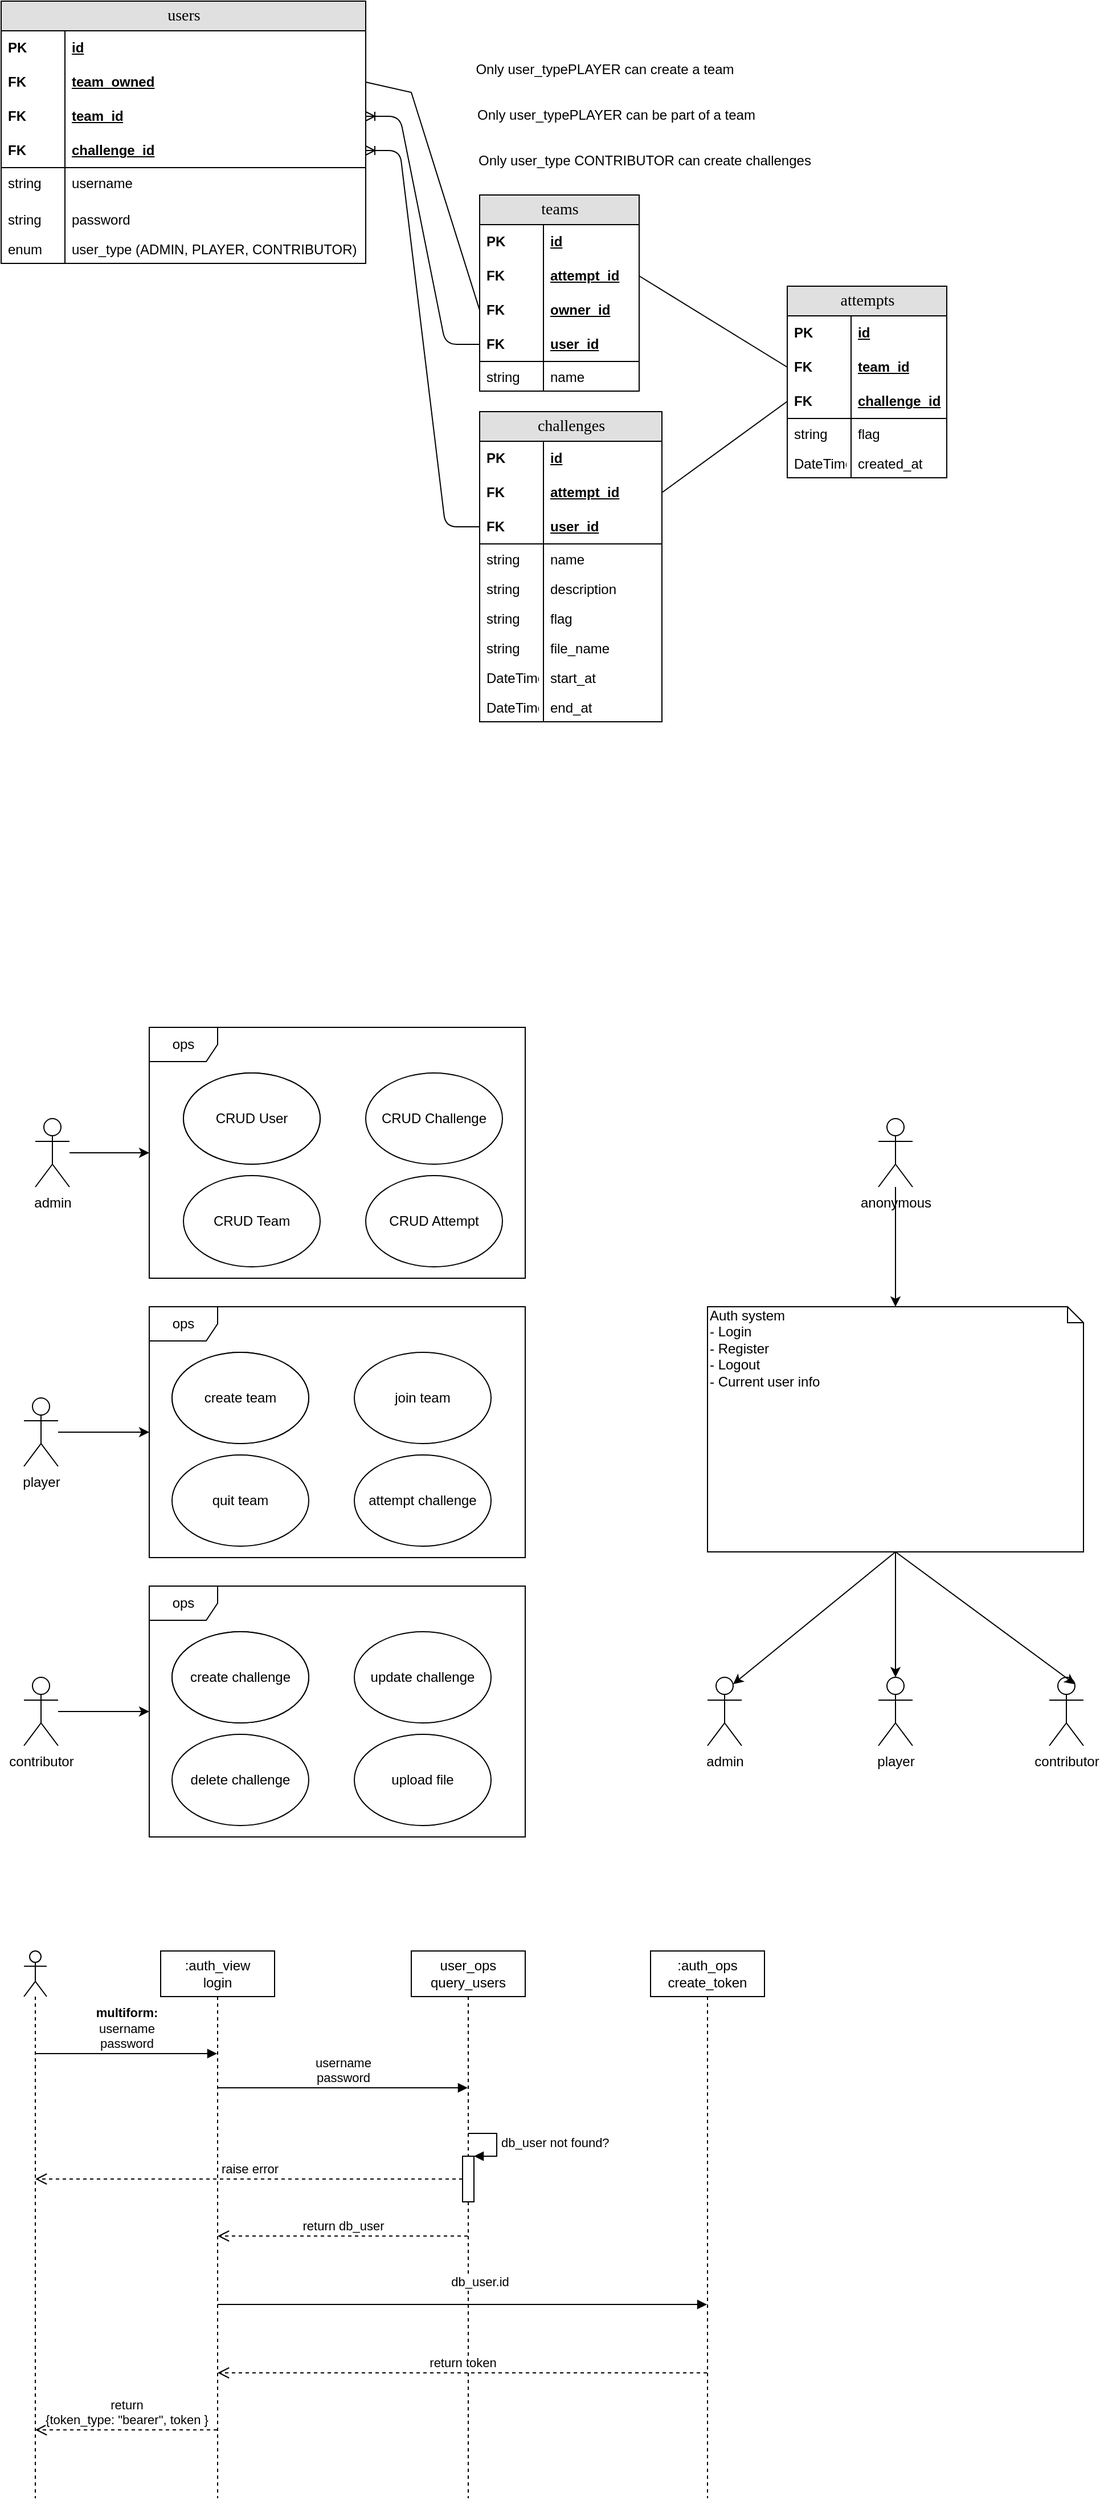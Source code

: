 <mxfile version="13.7.5" type="device"><diagram name="Page-1" id="e56a1550-8fbb-45ad-956c-1786394a9013"><mxGraphModel dx="1574" dy="1811" grid="1" gridSize="10" guides="1" tooltips="1" connect="1" arrows="1" fold="1" page="1" pageScale="1" pageWidth="1100" pageHeight="850" background="#ffffff" math="0" shadow="0"><root><mxCell id="0"/><mxCell id="1" parent="0"/><mxCell id="9zoFxFpzhjPXrK-lzfFK-59" value="" style="edgeStyle=entityRelationEdgeStyle;fontSize=12;html=1;endArrow=ERoneToMany;" parent="1" source="9zoFxFpzhjPXrK-lzfFK-48" target="9zoFxFpzhjPXrK-lzfFK-79" edge="1"><mxGeometry width="100" height="100" relative="1" as="geometry"><mxPoint x="500" y="-470" as="sourcePoint"/><mxPoint x="720" y="-680" as="targetPoint"/></mxGeometry></mxCell><mxCell id="9zoFxFpzhjPXrK-lzfFK-81" value="" style="edgeStyle=entityRelationEdgeStyle;fontSize=12;html=1;endArrow=ERoneToMany;" parent="1" source="9zoFxFpzhjPXrK-lzfFK-71" target="9zoFxFpzhjPXrK-lzfFK-30" edge="1"><mxGeometry width="100" height="100" relative="1" as="geometry"><mxPoint x="810" y="-749" as="sourcePoint"/><mxPoint x="680" y="-749" as="targetPoint"/></mxGeometry></mxCell><mxCell id="9zoFxFpzhjPXrK-lzfFK-86" value="" style="endArrow=none;html=1;rounded=0;exitX=1;exitY=0.5;exitDx=0;exitDy=0;entryX=0;entryY=0.5;entryDx=0;entryDy=0;" parent="1" source="9zoFxFpzhjPXrK-lzfFK-84" target="9zoFxFpzhjPXrK-lzfFK-82" edge="1"><mxGeometry relative="1" as="geometry"><mxPoint x="790" y="-580" as="sourcePoint"/><mxPoint x="950" y="-580" as="targetPoint"/><Array as="points"><mxPoint x="390" y="-750"/></Array></mxGeometry></mxCell><mxCell id="9zoFxFpzhjPXrK-lzfFK-87" value="Only user_type CONTRIBUTOR can create challenges" style="text;html=1;strokeColor=none;fillColor=none;align=center;verticalAlign=middle;whiteSpace=wrap;rounded=0;" parent="1" vertex="1"><mxGeometry x="440" y="-700" width="310" height="20" as="geometry"/></mxCell><mxCell id="9zoFxFpzhjPXrK-lzfFK-88" value="Only user_typePLAYER can be part of a team" style="text;html=1;strokeColor=none;fillColor=none;align=center;verticalAlign=middle;whiteSpace=wrap;rounded=0;" parent="1" vertex="1"><mxGeometry x="440" y="-740" width="260" height="20" as="geometry"/></mxCell><mxCell id="9zoFxFpzhjPXrK-lzfFK-89" value="Only user_typePLAYER can create a team" style="text;html=1;strokeColor=none;fillColor=none;align=center;verticalAlign=middle;whiteSpace=wrap;rounded=0;" parent="1" vertex="1"><mxGeometry x="440" y="-780" width="240" height="20" as="geometry"/></mxCell><mxCell id="9zoFxFpzhjPXrK-lzfFK-107" value="" style="endArrow=none;html=1;rounded=0;exitX=1;exitY=0.5;exitDx=0;exitDy=0;entryX=0;entryY=0.5;entryDx=0;entryDy=0;" parent="1" source="9zoFxFpzhjPXrK-lzfFK-111" target="9zoFxFpzhjPXrK-lzfFK-95" edge="1"><mxGeometry relative="1" as="geometry"><mxPoint x="1270" y="-456" as="sourcePoint"/><mxPoint x="1400" y="-456" as="targetPoint"/></mxGeometry></mxCell><mxCell id="9zoFxFpzhjPXrK-lzfFK-108" value="" style="endArrow=none;html=1;rounded=0;exitX=1;exitY=0.5;exitDx=0;exitDy=0;entryX=0;entryY=0.5;entryDx=0;entryDy=0;" parent="1" source="9zoFxFpzhjPXrK-lzfFK-109" target="9zoFxFpzhjPXrK-lzfFK-105" edge="1"><mxGeometry relative="1" as="geometry"><mxPoint x="1050" y="-480" as="sourcePoint"/><mxPoint x="1180" y="-480" as="targetPoint"/></mxGeometry></mxCell><mxCell id="9zoFxFpzhjPXrK-lzfFK-27" value="users" style="swimlane;html=1;fontStyle=0;childLayout=stackLayout;horizontal=1;startSize=26;fillColor=#e0e0e0;horizontalStack=0;resizeParent=1;resizeLast=0;collapsible=1;marginBottom=0;swimlaneFillColor=#ffffff;align=center;rounded=0;shadow=0;comic=0;labelBackgroundColor=none;strokeWidth=1;fontFamily=Verdana;fontSize=14" parent="1" vertex="1"><mxGeometry x="30" y="-830" width="320" height="230" as="geometry"/></mxCell><mxCell id="9zoFxFpzhjPXrK-lzfFK-28" value="id" style="shape=partialRectangle;top=0;left=0;right=0;bottom=0;html=1;align=left;verticalAlign=middle;fillColor=none;spacingLeft=60;spacingRight=4;whiteSpace=wrap;overflow=hidden;rotatable=0;points=[[0,0.5],[1,0.5]];portConstraint=eastwest;dropTarget=0;fontStyle=5;" parent="9zoFxFpzhjPXrK-lzfFK-27" vertex="1"><mxGeometry y="26" width="320" height="30" as="geometry"/></mxCell><mxCell id="9zoFxFpzhjPXrK-lzfFK-29" value="PK" style="shape=partialRectangle;fontStyle=1;top=0;left=0;bottom=0;html=1;fillColor=none;align=left;verticalAlign=middle;spacingLeft=4;spacingRight=4;whiteSpace=wrap;overflow=hidden;rotatable=0;points=[];portConstraint=eastwest;part=1;" parent="9zoFxFpzhjPXrK-lzfFK-28" vertex="1" connectable="0"><mxGeometry width="56" height="30" as="geometry"/></mxCell><mxCell id="9zoFxFpzhjPXrK-lzfFK-84" value="team_owned" style="shape=partialRectangle;top=0;left=0;right=0;bottom=0;html=1;align=left;verticalAlign=middle;fillColor=none;spacingLeft=60;spacingRight=4;whiteSpace=wrap;overflow=hidden;rotatable=0;points=[[0,0.5],[1,0.5]];portConstraint=eastwest;dropTarget=0;fontStyle=5;" parent="9zoFxFpzhjPXrK-lzfFK-27" vertex="1"><mxGeometry y="56" width="320" height="30" as="geometry"/></mxCell><mxCell id="9zoFxFpzhjPXrK-lzfFK-85" value="FK" style="shape=partialRectangle;fontStyle=1;top=0;left=0;bottom=0;html=1;fillColor=none;align=left;verticalAlign=middle;spacingLeft=4;spacingRight=4;whiteSpace=wrap;overflow=hidden;rotatable=0;points=[];portConstraint=eastwest;part=1;" parent="9zoFxFpzhjPXrK-lzfFK-84" vertex="1" connectable="0"><mxGeometry width="56" height="30" as="geometry"/></mxCell><mxCell id="9zoFxFpzhjPXrK-lzfFK-79" value="team_id" style="shape=partialRectangle;top=0;left=0;right=0;bottom=0;html=1;align=left;verticalAlign=middle;fillColor=none;spacingLeft=60;spacingRight=4;whiteSpace=wrap;overflow=hidden;rotatable=0;points=[[0,0.5],[1,0.5]];portConstraint=eastwest;dropTarget=0;fontStyle=5;" parent="9zoFxFpzhjPXrK-lzfFK-27" vertex="1"><mxGeometry y="86" width="320" height="30" as="geometry"/></mxCell><mxCell id="9zoFxFpzhjPXrK-lzfFK-80" value="FK" style="shape=partialRectangle;fontStyle=1;top=0;left=0;bottom=0;html=1;fillColor=none;align=left;verticalAlign=middle;spacingLeft=4;spacingRight=4;whiteSpace=wrap;overflow=hidden;rotatable=0;points=[];portConstraint=eastwest;part=1;" parent="9zoFxFpzhjPXrK-lzfFK-79" vertex="1" connectable="0"><mxGeometry width="56" height="30" as="geometry"/></mxCell><mxCell id="9zoFxFpzhjPXrK-lzfFK-30" value="challenge_id" style="shape=partialRectangle;top=0;left=0;right=0;bottom=1;html=1;align=left;verticalAlign=middle;fillColor=none;spacingLeft=60;spacingRight=4;whiteSpace=wrap;overflow=hidden;rotatable=0;points=[[0,0.5],[1,0.5]];portConstraint=eastwest;dropTarget=0;fontStyle=5;" parent="9zoFxFpzhjPXrK-lzfFK-27" vertex="1"><mxGeometry y="116" width="320" height="30" as="geometry"/></mxCell><mxCell id="9zoFxFpzhjPXrK-lzfFK-31" value="FK" style="shape=partialRectangle;fontStyle=1;top=0;left=0;bottom=0;html=1;fillColor=none;align=left;verticalAlign=middle;spacingLeft=4;spacingRight=4;whiteSpace=wrap;overflow=hidden;rotatable=0;points=[];portConstraint=eastwest;part=1;" parent="9zoFxFpzhjPXrK-lzfFK-30" vertex="1" connectable="0"><mxGeometry width="56" height="30" as="geometry"/></mxCell><mxCell id="9zoFxFpzhjPXrK-lzfFK-32" value="username" style="shape=partialRectangle;top=0;left=0;right=0;bottom=0;html=1;align=left;verticalAlign=top;fillColor=none;spacingLeft=60;spacingRight=4;whiteSpace=wrap;overflow=hidden;rotatable=0;points=[[0,0.5],[1,0.5]];portConstraint=eastwest;dropTarget=0;" parent="9zoFxFpzhjPXrK-lzfFK-27" vertex="1"><mxGeometry y="146" width="320" height="32" as="geometry"/></mxCell><mxCell id="9zoFxFpzhjPXrK-lzfFK-33" value="string" style="shape=partialRectangle;top=0;left=0;bottom=0;html=1;fillColor=none;align=left;verticalAlign=top;spacingLeft=4;spacingRight=4;whiteSpace=wrap;overflow=hidden;rotatable=0;points=[];portConstraint=eastwest;part=1;" parent="9zoFxFpzhjPXrK-lzfFK-32" vertex="1" connectable="0"><mxGeometry width="56" height="32" as="geometry"/></mxCell><mxCell id="9zoFxFpzhjPXrK-lzfFK-60" value="password" style="shape=partialRectangle;top=0;left=0;right=0;bottom=0;html=1;align=left;verticalAlign=top;fillColor=none;spacingLeft=60;spacingRight=4;whiteSpace=wrap;overflow=hidden;rotatable=0;points=[[0,0.5],[1,0.5]];portConstraint=eastwest;dropTarget=0;" parent="9zoFxFpzhjPXrK-lzfFK-27" vertex="1"><mxGeometry y="178" width="320" height="26" as="geometry"/></mxCell><mxCell id="9zoFxFpzhjPXrK-lzfFK-61" value="string" style="shape=partialRectangle;top=0;left=0;bottom=0;html=1;fillColor=none;align=left;verticalAlign=top;spacingLeft=4;spacingRight=4;whiteSpace=wrap;overflow=hidden;rotatable=0;points=[];portConstraint=eastwest;part=1;" parent="9zoFxFpzhjPXrK-lzfFK-60" vertex="1" connectable="0"><mxGeometry width="56" height="26" as="geometry"/></mxCell><mxCell id="9zoFxFpzhjPXrK-lzfFK-62" value="user_type (ADMIN, PLAYER, CONTRIBUTOR)" style="shape=partialRectangle;top=0;left=0;right=0;bottom=0;html=1;align=left;verticalAlign=top;fillColor=none;spacingLeft=60;spacingRight=4;whiteSpace=wrap;overflow=hidden;rotatable=0;points=[[0,0.5],[1,0.5]];portConstraint=eastwest;dropTarget=0;" parent="9zoFxFpzhjPXrK-lzfFK-27" vertex="1"><mxGeometry y="204" width="320" height="26" as="geometry"/></mxCell><mxCell id="9zoFxFpzhjPXrK-lzfFK-63" value="enum" style="shape=partialRectangle;top=0;left=0;bottom=0;html=1;fillColor=none;align=left;verticalAlign=top;spacingLeft=4;spacingRight=4;whiteSpace=wrap;overflow=hidden;rotatable=0;points=[];portConstraint=eastwest;part=1;" parent="9zoFxFpzhjPXrK-lzfFK-62" vertex="1" connectable="0"><mxGeometry width="56" height="26" as="geometry"/></mxCell><mxCell id="9zoFxFpzhjPXrK-lzfFK-92" value="attempts" style="swimlane;html=1;fontStyle=0;childLayout=stackLayout;horizontal=1;startSize=26;fillColor=#e0e0e0;horizontalStack=0;resizeParent=1;resizeLast=0;collapsible=1;marginBottom=0;swimlaneFillColor=#ffffff;align=center;rounded=0;shadow=0;comic=0;labelBackgroundColor=none;strokeWidth=1;fontFamily=Verdana;fontSize=14" parent="1" vertex="1"><mxGeometry x="720" y="-580" width="140" height="168" as="geometry"/></mxCell><mxCell id="9zoFxFpzhjPXrK-lzfFK-93" value="id" style="shape=partialRectangle;top=0;left=0;right=0;bottom=0;html=1;align=left;verticalAlign=middle;fillColor=none;spacingLeft=60;spacingRight=4;whiteSpace=wrap;overflow=hidden;rotatable=0;points=[[0,0.5],[1,0.5]];portConstraint=eastwest;dropTarget=0;fontStyle=5;" parent="9zoFxFpzhjPXrK-lzfFK-92" vertex="1"><mxGeometry y="26" width="140" height="30" as="geometry"/></mxCell><mxCell id="9zoFxFpzhjPXrK-lzfFK-94" value="PK" style="shape=partialRectangle;fontStyle=1;top=0;left=0;bottom=0;html=1;fillColor=none;align=left;verticalAlign=middle;spacingLeft=4;spacingRight=4;whiteSpace=wrap;overflow=hidden;rotatable=0;points=[];portConstraint=eastwest;part=1;" parent="9zoFxFpzhjPXrK-lzfFK-93" vertex="1" connectable="0"><mxGeometry width="56" height="30" as="geometry"/></mxCell><mxCell id="9zoFxFpzhjPXrK-lzfFK-105" value="team_id" style="shape=partialRectangle;top=0;left=0;right=0;bottom=0;html=1;align=left;verticalAlign=middle;fillColor=none;spacingLeft=60;spacingRight=4;whiteSpace=wrap;overflow=hidden;rotatable=0;points=[[0,0.5],[1,0.5]];portConstraint=eastwest;dropTarget=0;fontStyle=5;" parent="9zoFxFpzhjPXrK-lzfFK-92" vertex="1"><mxGeometry y="56" width="140" height="30" as="geometry"/></mxCell><mxCell id="9zoFxFpzhjPXrK-lzfFK-106" value="FK" style="shape=partialRectangle;fontStyle=1;top=0;left=0;bottom=0;html=1;fillColor=none;align=left;verticalAlign=middle;spacingLeft=4;spacingRight=4;whiteSpace=wrap;overflow=hidden;rotatable=0;points=[];portConstraint=eastwest;part=1;" parent="9zoFxFpzhjPXrK-lzfFK-105" vertex="1" connectable="0"><mxGeometry width="56" height="30" as="geometry"/></mxCell><mxCell id="9zoFxFpzhjPXrK-lzfFK-95" value="challenge_id" style="shape=partialRectangle;top=0;left=0;right=0;bottom=1;html=1;align=left;verticalAlign=middle;fillColor=none;spacingLeft=60;spacingRight=4;whiteSpace=wrap;overflow=hidden;rotatable=0;points=[[0,0.5],[1,0.5]];portConstraint=eastwest;dropTarget=0;fontStyle=5;" parent="9zoFxFpzhjPXrK-lzfFK-92" vertex="1"><mxGeometry y="86" width="140" height="30" as="geometry"/></mxCell><mxCell id="9zoFxFpzhjPXrK-lzfFK-96" value="FK" style="shape=partialRectangle;fontStyle=1;top=0;left=0;bottom=0;html=1;fillColor=none;align=left;verticalAlign=middle;spacingLeft=4;spacingRight=4;whiteSpace=wrap;overflow=hidden;rotatable=0;points=[];portConstraint=eastwest;part=1;" parent="9zoFxFpzhjPXrK-lzfFK-95" vertex="1" connectable="0"><mxGeometry width="56" height="30" as="geometry"/></mxCell><mxCell id="9zoFxFpzhjPXrK-lzfFK-97" value="flag" style="shape=partialRectangle;top=0;left=0;right=0;bottom=0;html=1;align=left;verticalAlign=top;fillColor=none;spacingLeft=60;spacingRight=4;whiteSpace=wrap;overflow=hidden;rotatable=0;points=[[0,0.5],[1,0.5]];portConstraint=eastwest;dropTarget=0;" parent="9zoFxFpzhjPXrK-lzfFK-92" vertex="1"><mxGeometry y="116" width="140" height="26" as="geometry"/></mxCell><mxCell id="9zoFxFpzhjPXrK-lzfFK-98" value="string" style="shape=partialRectangle;top=0;left=0;bottom=0;html=1;fillColor=none;align=left;verticalAlign=top;spacingLeft=4;spacingRight=4;whiteSpace=wrap;overflow=hidden;rotatable=0;points=[];portConstraint=eastwest;part=1;" parent="9zoFxFpzhjPXrK-lzfFK-97" vertex="1" connectable="0"><mxGeometry width="56" height="26" as="geometry"/></mxCell><mxCell id="9zoFxFpzhjPXrK-lzfFK-117" value="created_at" style="shape=partialRectangle;top=0;left=0;right=0;bottom=0;html=1;align=left;verticalAlign=top;fillColor=none;spacingLeft=60;spacingRight=4;whiteSpace=wrap;overflow=hidden;rotatable=0;points=[[0,0.5],[1,0.5]];portConstraint=eastwest;dropTarget=0;" parent="9zoFxFpzhjPXrK-lzfFK-92" vertex="1"><mxGeometry y="142" width="140" height="26" as="geometry"/></mxCell><mxCell id="9zoFxFpzhjPXrK-lzfFK-118" value="DateTime" style="shape=partialRectangle;top=0;left=0;bottom=0;html=1;fillColor=none;align=left;verticalAlign=top;spacingLeft=4;spacingRight=4;whiteSpace=wrap;overflow=hidden;rotatable=0;points=[];portConstraint=eastwest;part=1;" parent="9zoFxFpzhjPXrK-lzfFK-117" vertex="1" connectable="0"><mxGeometry width="56" height="26" as="geometry"/></mxCell><mxCell id="9zoFxFpzhjPXrK-lzfFK-45" value="teams" style="swimlane;html=1;fontStyle=0;childLayout=stackLayout;horizontal=1;startSize=26;fillColor=#e0e0e0;horizontalStack=0;resizeParent=1;resizeLast=0;collapsible=1;marginBottom=0;swimlaneFillColor=#ffffff;align=center;rounded=0;shadow=0;comic=0;labelBackgroundColor=none;strokeWidth=1;fontFamily=Verdana;fontSize=14" parent="1" vertex="1"><mxGeometry x="450" y="-660" width="140" height="172" as="geometry"/></mxCell><mxCell id="9zoFxFpzhjPXrK-lzfFK-46" value="id" style="shape=partialRectangle;top=0;left=0;right=0;bottom=0;html=1;align=left;verticalAlign=middle;fillColor=none;spacingLeft=60;spacingRight=4;whiteSpace=wrap;overflow=hidden;rotatable=0;points=[[0,0.5],[1,0.5]];portConstraint=eastwest;dropTarget=0;fontStyle=5;" parent="9zoFxFpzhjPXrK-lzfFK-45" vertex="1"><mxGeometry y="26" width="140" height="30" as="geometry"/></mxCell><mxCell id="9zoFxFpzhjPXrK-lzfFK-47" value="PK" style="shape=partialRectangle;fontStyle=1;top=0;left=0;bottom=0;html=1;fillColor=none;align=left;verticalAlign=middle;spacingLeft=4;spacingRight=4;whiteSpace=wrap;overflow=hidden;rotatable=0;points=[];portConstraint=eastwest;part=1;" parent="9zoFxFpzhjPXrK-lzfFK-46" vertex="1" connectable="0"><mxGeometry width="56" height="30" as="geometry"/></mxCell><mxCell id="9zoFxFpzhjPXrK-lzfFK-109" value="attempt_id" style="shape=partialRectangle;top=0;left=0;right=0;bottom=0;html=1;align=left;verticalAlign=middle;fillColor=none;spacingLeft=60;spacingRight=4;whiteSpace=wrap;overflow=hidden;rotatable=0;points=[[0,0.5],[1,0.5]];portConstraint=eastwest;dropTarget=0;fontStyle=5;" parent="9zoFxFpzhjPXrK-lzfFK-45" vertex="1"><mxGeometry y="56" width="140" height="30" as="geometry"/></mxCell><mxCell id="9zoFxFpzhjPXrK-lzfFK-110" value="FK" style="shape=partialRectangle;fontStyle=1;top=0;left=0;bottom=0;html=1;fillColor=none;align=left;verticalAlign=middle;spacingLeft=4;spacingRight=4;whiteSpace=wrap;overflow=hidden;rotatable=0;points=[];portConstraint=eastwest;part=1;" parent="9zoFxFpzhjPXrK-lzfFK-109" vertex="1" connectable="0"><mxGeometry width="56" height="30" as="geometry"/></mxCell><mxCell id="9zoFxFpzhjPXrK-lzfFK-82" value="owner_id" style="shape=partialRectangle;top=0;left=0;right=0;bottom=0;html=1;align=left;verticalAlign=middle;fillColor=none;spacingLeft=60;spacingRight=4;whiteSpace=wrap;overflow=hidden;rotatable=0;points=[[0,0.5],[1,0.5]];portConstraint=eastwest;dropTarget=0;fontStyle=5;" parent="9zoFxFpzhjPXrK-lzfFK-45" vertex="1"><mxGeometry y="86" width="140" height="30" as="geometry"/></mxCell><mxCell id="9zoFxFpzhjPXrK-lzfFK-83" value="FK" style="shape=partialRectangle;fontStyle=1;top=0;left=0;bottom=0;html=1;fillColor=none;align=left;verticalAlign=middle;spacingLeft=4;spacingRight=4;whiteSpace=wrap;overflow=hidden;rotatable=0;points=[];portConstraint=eastwest;part=1;" parent="9zoFxFpzhjPXrK-lzfFK-82" vertex="1" connectable="0"><mxGeometry width="56" height="30" as="geometry"/></mxCell><mxCell id="9zoFxFpzhjPXrK-lzfFK-48" value="user_id" style="shape=partialRectangle;top=0;left=0;right=0;bottom=1;html=1;align=left;verticalAlign=middle;fillColor=none;spacingLeft=60;spacingRight=4;whiteSpace=wrap;overflow=hidden;rotatable=0;points=[[0,0.5],[1,0.5]];portConstraint=eastwest;dropTarget=0;fontStyle=5;" parent="9zoFxFpzhjPXrK-lzfFK-45" vertex="1"><mxGeometry y="116" width="140" height="30" as="geometry"/></mxCell><mxCell id="9zoFxFpzhjPXrK-lzfFK-49" value="FK" style="shape=partialRectangle;fontStyle=1;top=0;left=0;bottom=0;html=1;fillColor=none;align=left;verticalAlign=middle;spacingLeft=4;spacingRight=4;whiteSpace=wrap;overflow=hidden;rotatable=0;points=[];portConstraint=eastwest;part=1;" parent="9zoFxFpzhjPXrK-lzfFK-48" vertex="1" connectable="0"><mxGeometry width="56" height="30" as="geometry"/></mxCell><mxCell id="9zoFxFpzhjPXrK-lzfFK-50" value="name" style="shape=partialRectangle;top=0;left=0;right=0;bottom=0;html=1;align=left;verticalAlign=top;fillColor=none;spacingLeft=60;spacingRight=4;whiteSpace=wrap;overflow=hidden;rotatable=0;points=[[0,0.5],[1,0.5]];portConstraint=eastwest;dropTarget=0;" parent="9zoFxFpzhjPXrK-lzfFK-45" vertex="1"><mxGeometry y="146" width="140" height="26" as="geometry"/></mxCell><mxCell id="9zoFxFpzhjPXrK-lzfFK-51" value="string" style="shape=partialRectangle;top=0;left=0;bottom=0;html=1;fillColor=none;align=left;verticalAlign=top;spacingLeft=4;spacingRight=4;whiteSpace=wrap;overflow=hidden;rotatable=0;points=[];portConstraint=eastwest;part=1;" parent="9zoFxFpzhjPXrK-lzfFK-50" vertex="1" connectable="0"><mxGeometry width="56" height="26" as="geometry"/></mxCell><mxCell id="9zoFxFpzhjPXrK-lzfFK-68" value="challenges" style="swimlane;html=1;fontStyle=0;childLayout=stackLayout;horizontal=1;startSize=26;fillColor=#e0e0e0;horizontalStack=0;resizeParent=1;resizeLast=0;collapsible=1;marginBottom=0;swimlaneFillColor=#ffffff;align=center;rounded=0;shadow=0;comic=0;labelBackgroundColor=none;strokeWidth=1;fontFamily=Verdana;fontSize=14" parent="1" vertex="1"><mxGeometry x="450" y="-470" width="160" height="272" as="geometry"/></mxCell><mxCell id="9zoFxFpzhjPXrK-lzfFK-69" value="id" style="shape=partialRectangle;top=0;left=0;right=0;bottom=0;html=1;align=left;verticalAlign=middle;fillColor=none;spacingLeft=60;spacingRight=4;whiteSpace=wrap;overflow=hidden;rotatable=0;points=[[0,0.5],[1,0.5]];portConstraint=eastwest;dropTarget=0;fontStyle=5;" parent="9zoFxFpzhjPXrK-lzfFK-68" vertex="1"><mxGeometry y="26" width="160" height="30" as="geometry"/></mxCell><mxCell id="9zoFxFpzhjPXrK-lzfFK-70" value="PK" style="shape=partialRectangle;fontStyle=1;top=0;left=0;bottom=0;html=1;fillColor=none;align=left;verticalAlign=middle;spacingLeft=4;spacingRight=4;whiteSpace=wrap;overflow=hidden;rotatable=0;points=[];portConstraint=eastwest;part=1;" parent="9zoFxFpzhjPXrK-lzfFK-69" vertex="1" connectable="0"><mxGeometry width="56" height="30" as="geometry"/></mxCell><mxCell id="9zoFxFpzhjPXrK-lzfFK-111" value="attempt_id" style="shape=partialRectangle;top=0;left=0;right=0;bottom=0;html=1;align=left;verticalAlign=middle;fillColor=none;spacingLeft=60;spacingRight=4;whiteSpace=wrap;overflow=hidden;rotatable=0;points=[[0,0.5],[1,0.5]];portConstraint=eastwest;dropTarget=0;fontStyle=5;" parent="9zoFxFpzhjPXrK-lzfFK-68" vertex="1"><mxGeometry y="56" width="160" height="30" as="geometry"/></mxCell><mxCell id="9zoFxFpzhjPXrK-lzfFK-112" value="FK" style="shape=partialRectangle;fontStyle=1;top=0;left=0;bottom=0;html=1;fillColor=none;align=left;verticalAlign=middle;spacingLeft=4;spacingRight=4;whiteSpace=wrap;overflow=hidden;rotatable=0;points=[];portConstraint=eastwest;part=1;" parent="9zoFxFpzhjPXrK-lzfFK-111" vertex="1" connectable="0"><mxGeometry width="56" height="30" as="geometry"/></mxCell><mxCell id="9zoFxFpzhjPXrK-lzfFK-71" value="user_id" style="shape=partialRectangle;top=0;left=0;right=0;bottom=1;html=1;align=left;verticalAlign=middle;fillColor=none;spacingLeft=60;spacingRight=4;whiteSpace=wrap;overflow=hidden;rotatable=0;points=[[0,0.5],[1,0.5]];portConstraint=eastwest;dropTarget=0;fontStyle=5;" parent="9zoFxFpzhjPXrK-lzfFK-68" vertex="1"><mxGeometry y="86" width="160" height="30" as="geometry"/></mxCell><mxCell id="9zoFxFpzhjPXrK-lzfFK-72" value="FK" style="shape=partialRectangle;fontStyle=1;top=0;left=0;bottom=0;html=1;fillColor=none;align=left;verticalAlign=middle;spacingLeft=4;spacingRight=4;whiteSpace=wrap;overflow=hidden;rotatable=0;points=[];portConstraint=eastwest;part=1;" parent="9zoFxFpzhjPXrK-lzfFK-71" vertex="1" connectable="0"><mxGeometry width="56" height="30" as="geometry"/></mxCell><mxCell id="9zoFxFpzhjPXrK-lzfFK-73" value="name" style="shape=partialRectangle;top=0;left=0;right=0;bottom=0;html=1;align=left;verticalAlign=top;fillColor=none;spacingLeft=60;spacingRight=4;whiteSpace=wrap;overflow=hidden;rotatable=0;points=[[0,0.5],[1,0.5]];portConstraint=eastwest;dropTarget=0;" parent="9zoFxFpzhjPXrK-lzfFK-68" vertex="1"><mxGeometry y="116" width="160" height="26" as="geometry"/></mxCell><mxCell id="9zoFxFpzhjPXrK-lzfFK-74" value="string" style="shape=partialRectangle;top=0;left=0;bottom=0;html=1;fillColor=none;align=left;verticalAlign=top;spacingLeft=4;spacingRight=4;whiteSpace=wrap;overflow=hidden;rotatable=0;points=[];portConstraint=eastwest;part=1;" parent="9zoFxFpzhjPXrK-lzfFK-73" vertex="1" connectable="0"><mxGeometry width="56" height="26" as="geometry"/></mxCell><mxCell id="9zoFxFpzhjPXrK-lzfFK-75" value="description" style="shape=partialRectangle;top=0;left=0;right=0;bottom=0;html=1;align=left;verticalAlign=top;fillColor=none;spacingLeft=60;spacingRight=4;whiteSpace=wrap;overflow=hidden;rotatable=0;points=[[0,0.5],[1,0.5]];portConstraint=eastwest;dropTarget=0;" parent="9zoFxFpzhjPXrK-lzfFK-68" vertex="1"><mxGeometry y="142" width="160" height="26" as="geometry"/></mxCell><mxCell id="9zoFxFpzhjPXrK-lzfFK-76" value="string" style="shape=partialRectangle;top=0;left=0;bottom=0;html=1;fillColor=none;align=left;verticalAlign=top;spacingLeft=4;spacingRight=4;whiteSpace=wrap;overflow=hidden;rotatable=0;points=[];portConstraint=eastwest;part=1;" parent="9zoFxFpzhjPXrK-lzfFK-75" vertex="1" connectable="0"><mxGeometry width="56" height="26" as="geometry"/></mxCell><mxCell id="9zoFxFpzhjPXrK-lzfFK-90" value="flag" style="shape=partialRectangle;top=0;left=0;right=0;bottom=0;html=1;align=left;verticalAlign=top;fillColor=none;spacingLeft=60;spacingRight=4;whiteSpace=wrap;overflow=hidden;rotatable=0;points=[[0,0.5],[1,0.5]];portConstraint=eastwest;dropTarget=0;" parent="9zoFxFpzhjPXrK-lzfFK-68" vertex="1"><mxGeometry y="168" width="160" height="26" as="geometry"/></mxCell><mxCell id="9zoFxFpzhjPXrK-lzfFK-91" value="string" style="shape=partialRectangle;top=0;left=0;bottom=0;html=1;fillColor=none;align=left;verticalAlign=top;spacingLeft=4;spacingRight=4;whiteSpace=wrap;overflow=hidden;rotatable=0;points=[];portConstraint=eastwest;part=1;" parent="9zoFxFpzhjPXrK-lzfFK-90" vertex="1" connectable="0"><mxGeometry width="56" height="26" as="geometry"/></mxCell><mxCell id="9zoFxFpzhjPXrK-lzfFK-113" value="file_name" style="shape=partialRectangle;top=0;left=0;right=0;bottom=0;html=1;align=left;verticalAlign=top;fillColor=none;spacingLeft=60;spacingRight=4;whiteSpace=wrap;overflow=hidden;rotatable=0;points=[[0,0.5],[1,0.5]];portConstraint=eastwest;dropTarget=0;" parent="9zoFxFpzhjPXrK-lzfFK-68" vertex="1"><mxGeometry y="194" width="160" height="26" as="geometry"/></mxCell><mxCell id="9zoFxFpzhjPXrK-lzfFK-114" value="string" style="shape=partialRectangle;top=0;left=0;bottom=0;html=1;fillColor=none;align=left;verticalAlign=top;spacingLeft=4;spacingRight=4;whiteSpace=wrap;overflow=hidden;rotatable=0;points=[];portConstraint=eastwest;part=1;" parent="9zoFxFpzhjPXrK-lzfFK-113" vertex="1" connectable="0"><mxGeometry width="56" height="26" as="geometry"/></mxCell><mxCell id="QlxkYRzHJBJkrKoeZqti-1" value="start_at" style="shape=partialRectangle;top=0;left=0;right=0;bottom=0;html=1;align=left;verticalAlign=top;fillColor=none;spacingLeft=60;spacingRight=4;whiteSpace=wrap;overflow=hidden;rotatable=0;points=[[0,0.5],[1,0.5]];portConstraint=eastwest;dropTarget=0;" vertex="1" parent="9zoFxFpzhjPXrK-lzfFK-68"><mxGeometry y="220" width="160" height="26" as="geometry"/></mxCell><mxCell id="QlxkYRzHJBJkrKoeZqti-2" value="DateTime" style="shape=partialRectangle;top=0;left=0;bottom=0;html=1;fillColor=none;align=left;verticalAlign=top;spacingLeft=4;spacingRight=4;whiteSpace=wrap;overflow=hidden;rotatable=0;points=[];portConstraint=eastwest;part=1;" vertex="1" connectable="0" parent="QlxkYRzHJBJkrKoeZqti-1"><mxGeometry width="56" height="26" as="geometry"/></mxCell><mxCell id="QlxkYRzHJBJkrKoeZqti-3" value="end_at" style="shape=partialRectangle;top=0;left=0;right=0;bottom=0;html=1;align=left;verticalAlign=top;fillColor=none;spacingLeft=60;spacingRight=4;whiteSpace=wrap;overflow=hidden;rotatable=0;points=[[0,0.5],[1,0.5]];portConstraint=eastwest;dropTarget=0;" vertex="1" parent="9zoFxFpzhjPXrK-lzfFK-68"><mxGeometry y="246" width="160" height="26" as="geometry"/></mxCell><mxCell id="QlxkYRzHJBJkrKoeZqti-4" value="DateTime" style="shape=partialRectangle;top=0;left=0;bottom=0;html=1;fillColor=none;align=left;verticalAlign=top;spacingLeft=4;spacingRight=4;whiteSpace=wrap;overflow=hidden;rotatable=0;points=[];portConstraint=eastwest;part=1;" vertex="1" connectable="0" parent="QlxkYRzHJBJkrKoeZqti-3"><mxGeometry width="56" height="26" as="geometry"/></mxCell><mxCell id="9zoFxFpzhjPXrK-lzfFK-132" style="edgeStyle=orthogonalEdgeStyle;rounded=0;orthogonalLoop=1;jettySize=auto;html=1;" parent="1" source="9zoFxFpzhjPXrK-lzfFK-121" target="9zoFxFpzhjPXrK-lzfFK-128" edge="1"><mxGeometry relative="1" as="geometry"/></mxCell><mxCell id="9zoFxFpzhjPXrK-lzfFK-121" value="admin" style="shape=umlActor;verticalLabelPosition=bottom;verticalAlign=top;html=1;outlineConnect=0;" parent="1" vertex="1"><mxGeometry x="60" y="150" width="30" height="60" as="geometry"/></mxCell><mxCell id="9zoFxFpzhjPXrK-lzfFK-123" value="CRUD Team" style="ellipse;whiteSpace=wrap;html=1;" parent="1" vertex="1"><mxGeometry x="190" y="200" width="120" height="80" as="geometry"/></mxCell><mxCell id="9zoFxFpzhjPXrK-lzfFK-124" value="CRUD Challenge" style="ellipse;whiteSpace=wrap;html=1;" parent="1" vertex="1"><mxGeometry x="350" y="110" width="120" height="80" as="geometry"/></mxCell><mxCell id="9zoFxFpzhjPXrK-lzfFK-125" value="CRUD Attempt" style="ellipse;whiteSpace=wrap;html=1;" parent="1" vertex="1"><mxGeometry x="350" y="200" width="120" height="80" as="geometry"/></mxCell><mxCell id="9zoFxFpzhjPXrK-lzfFK-128" value="ops" style="shape=umlFrame;whiteSpace=wrap;html=1;" parent="1" vertex="1"><mxGeometry x="160" y="70" width="330" height="220" as="geometry"/></mxCell><mxCell id="9zoFxFpzhjPXrK-lzfFK-129" value="CRUD User" style="ellipse;whiteSpace=wrap;html=1;" parent="1" vertex="1"><mxGeometry x="190" y="110" width="120" height="80" as="geometry"/></mxCell><mxCell id="9zoFxFpzhjPXrK-lzfFK-130" value="CRUD User" style="ellipse;whiteSpace=wrap;html=1;" parent="1" vertex="1"><mxGeometry x="190" y="110" width="120" height="80" as="geometry"/></mxCell><mxCell id="9zoFxFpzhjPXrK-lzfFK-133" style="edgeStyle=orthogonalEdgeStyle;rounded=0;orthogonalLoop=1;jettySize=auto;html=1;" parent="1" source="9zoFxFpzhjPXrK-lzfFK-134" target="9zoFxFpzhjPXrK-lzfFK-138" edge="1"><mxGeometry relative="1" as="geometry"/></mxCell><mxCell id="9zoFxFpzhjPXrK-lzfFK-134" value="player" style="shape=umlActor;verticalLabelPosition=bottom;verticalAlign=top;html=1;outlineConnect=0;" parent="1" vertex="1"><mxGeometry x="50" y="395" width="30" height="60" as="geometry"/></mxCell><mxCell id="9zoFxFpzhjPXrK-lzfFK-135" value="quit team" style="ellipse;whiteSpace=wrap;html=1;" parent="1" vertex="1"><mxGeometry x="180" y="445" width="120" height="80" as="geometry"/></mxCell><mxCell id="9zoFxFpzhjPXrK-lzfFK-136" value="join team" style="ellipse;whiteSpace=wrap;html=1;" parent="1" vertex="1"><mxGeometry x="340" y="355" width="120" height="80" as="geometry"/></mxCell><mxCell id="9zoFxFpzhjPXrK-lzfFK-137" value="attempt challenge" style="ellipse;whiteSpace=wrap;html=1;" parent="1" vertex="1"><mxGeometry x="340" y="445" width="120" height="80" as="geometry"/></mxCell><mxCell id="9zoFxFpzhjPXrK-lzfFK-138" value="ops" style="shape=umlFrame;whiteSpace=wrap;html=1;" parent="1" vertex="1"><mxGeometry x="160" y="315" width="330" height="220" as="geometry"/></mxCell><mxCell id="9zoFxFpzhjPXrK-lzfFK-139" value="CRUD User" style="ellipse;whiteSpace=wrap;html=1;" parent="1" vertex="1"><mxGeometry x="180" y="355" width="120" height="80" as="geometry"/></mxCell><mxCell id="9zoFxFpzhjPXrK-lzfFK-140" value="create team" style="ellipse;whiteSpace=wrap;html=1;" parent="1" vertex="1"><mxGeometry x="180" y="355" width="120" height="80" as="geometry"/></mxCell><mxCell id="9zoFxFpzhjPXrK-lzfFK-141" style="edgeStyle=orthogonalEdgeStyle;rounded=0;orthogonalLoop=1;jettySize=auto;html=1;" parent="1" source="9zoFxFpzhjPXrK-lzfFK-142" target="9zoFxFpzhjPXrK-lzfFK-146" edge="1"><mxGeometry relative="1" as="geometry"/></mxCell><mxCell id="9zoFxFpzhjPXrK-lzfFK-142" value="contributor" style="shape=umlActor;verticalLabelPosition=bottom;verticalAlign=top;html=1;outlineConnect=0;" parent="1" vertex="1"><mxGeometry x="50" y="640" width="30" height="60" as="geometry"/></mxCell><mxCell id="9zoFxFpzhjPXrK-lzfFK-143" value="delete challenge" style="ellipse;whiteSpace=wrap;html=1;" parent="1" vertex="1"><mxGeometry x="180" y="690" width="120" height="80" as="geometry"/></mxCell><mxCell id="9zoFxFpzhjPXrK-lzfFK-144" value="update challenge" style="ellipse;whiteSpace=wrap;html=1;" parent="1" vertex="1"><mxGeometry x="340" y="600" width="120" height="80" as="geometry"/></mxCell><mxCell id="9zoFxFpzhjPXrK-lzfFK-145" value="upload file" style="ellipse;whiteSpace=wrap;html=1;" parent="1" vertex="1"><mxGeometry x="340" y="690" width="120" height="80" as="geometry"/></mxCell><mxCell id="9zoFxFpzhjPXrK-lzfFK-146" value="ops" style="shape=umlFrame;whiteSpace=wrap;html=1;" parent="1" vertex="1"><mxGeometry x="160" y="560" width="330" height="220" as="geometry"/></mxCell><mxCell id="9zoFxFpzhjPXrK-lzfFK-147" value="CRUD User" style="ellipse;whiteSpace=wrap;html=1;" parent="1" vertex="1"><mxGeometry x="180" y="600" width="120" height="80" as="geometry"/></mxCell><mxCell id="9zoFxFpzhjPXrK-lzfFK-148" value="create challenge" style="ellipse;whiteSpace=wrap;html=1;" parent="1" vertex="1"><mxGeometry x="180" y="600" width="120" height="80" as="geometry"/></mxCell><mxCell id="9zoFxFpzhjPXrK-lzfFK-150" value="anonymous" style="shape=umlActor;verticalLabelPosition=bottom;verticalAlign=top;html=1;outlineConnect=0;" parent="1" vertex="1"><mxGeometry x="800" y="150" width="30" height="60" as="geometry"/></mxCell><mxCell id="9zoFxFpzhjPXrK-lzfFK-151" value="contributor" style="shape=umlActor;verticalLabelPosition=bottom;verticalAlign=top;html=1;outlineConnect=0;" parent="1" vertex="1"><mxGeometry x="950" y="640" width="30" height="60" as="geometry"/></mxCell><mxCell id="9zoFxFpzhjPXrK-lzfFK-152" value="player" style="shape=umlActor;verticalLabelPosition=bottom;verticalAlign=top;html=1;outlineConnect=0;" parent="1" vertex="1"><mxGeometry x="800" y="640" width="30" height="60" as="geometry"/></mxCell><mxCell id="9zoFxFpzhjPXrK-lzfFK-153" value="admin" style="shape=umlActor;verticalLabelPosition=bottom;verticalAlign=top;html=1;outlineConnect=0;" parent="1" vertex="1"><mxGeometry x="650" y="640" width="30" height="60" as="geometry"/></mxCell><mxCell id="9zoFxFpzhjPXrK-lzfFK-156" value="&lt;div&gt;Auth system&lt;/div&gt;&lt;div&gt;- Login&lt;/div&gt;&lt;div&gt;- Register&lt;/div&gt;&lt;div&gt;- Logout&lt;/div&gt;&lt;div&gt;- Current user info&lt;br&gt;&lt;/div&gt;" style="shape=note;whiteSpace=wrap;html=1;size=14;verticalAlign=top;align=left;spacingTop=-6;" parent="1" vertex="1"><mxGeometry x="650" y="315" width="330" height="215" as="geometry"/></mxCell><mxCell id="9zoFxFpzhjPXrK-lzfFK-160" value="" style="shape=umlLifeline;participant=umlActor;perimeter=lifelinePerimeter;whiteSpace=wrap;html=1;container=1;collapsible=0;recursiveResize=0;verticalAlign=top;spacingTop=36;outlineConnect=0;" parent="1" vertex="1"><mxGeometry x="50" y="880" width="20" height="480" as="geometry"/></mxCell><mxCell id="9zoFxFpzhjPXrK-lzfFK-161" value="&lt;div&gt;&lt;b&gt;multiform:&lt;/b&gt;&lt;/div&gt;&lt;div&gt;username&lt;/div&gt;&lt;div&gt;password&lt;br&gt;&lt;/div&gt;" style="html=1;verticalAlign=bottom;endArrow=block;" parent="1" source="9zoFxFpzhjPXrK-lzfFK-160" target="9zoFxFpzhjPXrK-lzfFK-162" edge="1"><mxGeometry width="80" relative="1" as="geometry"><mxPoint x="130" y="940" as="sourcePoint"/><mxPoint x="210" y="940" as="targetPoint"/><Array as="points"><mxPoint x="90" y="970"/></Array></mxGeometry></mxCell><mxCell id="9zoFxFpzhjPXrK-lzfFK-162" value="&lt;div&gt;:auth_view&lt;/div&gt;&lt;div&gt;login&lt;br&gt;&lt;/div&gt;" style="shape=umlLifeline;perimeter=lifelinePerimeter;whiteSpace=wrap;html=1;container=1;collapsible=0;recursiveResize=0;outlineConnect=0;" parent="1" vertex="1"><mxGeometry x="170" y="880" width="100" height="480" as="geometry"/></mxCell><mxCell id="9zoFxFpzhjPXrK-lzfFK-163" value="&lt;div&gt;user_ops&lt;/div&gt;&lt;div&gt;query_users&lt;br&gt;&lt;/div&gt;" style="shape=umlLifeline;perimeter=lifelinePerimeter;whiteSpace=wrap;html=1;container=1;collapsible=0;recursiveResize=0;outlineConnect=0;" parent="1" vertex="1"><mxGeometry x="390" y="880" width="100" height="480" as="geometry"/></mxCell><mxCell id="9zoFxFpzhjPXrK-lzfFK-165" value="" style="html=1;points=[];perimeter=orthogonalPerimeter;" parent="9zoFxFpzhjPXrK-lzfFK-163" vertex="1"><mxGeometry x="45" y="180" width="10" height="40" as="geometry"/></mxCell><mxCell id="9zoFxFpzhjPXrK-lzfFK-166" value="db_user not found?" style="edgeStyle=orthogonalEdgeStyle;html=1;align=left;spacingLeft=2;endArrow=block;rounded=0;entryX=1;entryY=0;" parent="9zoFxFpzhjPXrK-lzfFK-163" target="9zoFxFpzhjPXrK-lzfFK-165" edge="1"><mxGeometry relative="1" as="geometry"><mxPoint x="50" y="160" as="sourcePoint"/><Array as="points"><mxPoint x="75" y="160"/></Array></mxGeometry></mxCell><mxCell id="9zoFxFpzhjPXrK-lzfFK-164" value="&lt;div&gt;username&lt;/div&gt;&lt;div&gt;password&lt;br&gt;&lt;/div&gt;" style="html=1;verticalAlign=bottom;endArrow=block;" parent="1" source="9zoFxFpzhjPXrK-lzfFK-162" target="9zoFxFpzhjPXrK-lzfFK-163" edge="1"><mxGeometry width="80" relative="1" as="geometry"><mxPoint x="260" y="1070" as="sourcePoint"/><mxPoint x="420" y="1070" as="targetPoint"/><Array as="points"><mxPoint x="291" y="1000"/></Array></mxGeometry></mxCell><mxCell id="9zoFxFpzhjPXrK-lzfFK-167" value="raise error" style="html=1;verticalAlign=bottom;endArrow=open;dashed=1;endSize=8;" parent="1" source="9zoFxFpzhjPXrK-lzfFK-165" target="9zoFxFpzhjPXrK-lzfFK-160" edge="1"><mxGeometry relative="1" as="geometry"><mxPoint x="360" y="1130" as="sourcePoint"/><mxPoint x="280" y="1130" as="targetPoint"/></mxGeometry></mxCell><mxCell id="9zoFxFpzhjPXrK-lzfFK-168" value="return db_user" style="html=1;verticalAlign=bottom;endArrow=open;dashed=1;endSize=8;" parent="1" source="9zoFxFpzhjPXrK-lzfFK-163" target="9zoFxFpzhjPXrK-lzfFK-162" edge="1"><mxGeometry relative="1" as="geometry"><mxPoint x="390" y="1130" as="sourcePoint"/><mxPoint x="310" y="1130" as="targetPoint"/><Array as="points"><mxPoint x="360" y="1130"/></Array></mxGeometry></mxCell><mxCell id="9zoFxFpzhjPXrK-lzfFK-169" value="&lt;div&gt;:auth_ops&lt;/div&gt;&lt;div&gt;create_token&lt;br&gt;&lt;/div&gt;" style="shape=umlLifeline;perimeter=lifelinePerimeter;whiteSpace=wrap;html=1;container=1;collapsible=0;recursiveResize=0;outlineConnect=0;" parent="1" vertex="1"><mxGeometry x="600" y="880" width="100" height="480" as="geometry"/></mxCell><mxCell id="9zoFxFpzhjPXrK-lzfFK-170" value="db_user.id" style="endArrow=block;endFill=1;endSize=6;html=1;" parent="1" source="9zoFxFpzhjPXrK-lzfFK-162" target="9zoFxFpzhjPXrK-lzfFK-169" edge="1"><mxGeometry x="0.072" y="20" width="100" relative="1" as="geometry"><mxPoint x="250" y="1180" as="sourcePoint"/><mxPoint x="350" y="1180" as="targetPoint"/><Array as="points"><mxPoint x="250" y="1190"/><mxPoint x="450" y="1190"/><mxPoint x="590" y="1190"/><mxPoint x="620" y="1190"/></Array><mxPoint as="offset"/></mxGeometry></mxCell><mxCell id="9zoFxFpzhjPXrK-lzfFK-171" value="return token" style="html=1;verticalAlign=bottom;endArrow=open;dashed=1;endSize=8;" parent="1" source="9zoFxFpzhjPXrK-lzfFK-169" target="9zoFxFpzhjPXrK-lzfFK-162" edge="1"><mxGeometry relative="1" as="geometry"><mxPoint x="585.5" y="1320" as="sourcePoint"/><mxPoint x="210" y="1320" as="targetPoint"/><Array as="points"><mxPoint x="510" y="1250"/></Array></mxGeometry></mxCell><mxCell id="9zoFxFpzhjPXrK-lzfFK-173" value="&lt;div&gt;return&lt;/div&gt;&lt;div&gt;{token_type: &quot;bearer&quot;, token }&lt;br&gt;&lt;/div&gt;" style="html=1;verticalAlign=bottom;endArrow=open;dashed=1;endSize=8;" parent="1" source="9zoFxFpzhjPXrK-lzfFK-162" target="9zoFxFpzhjPXrK-lzfFK-160" edge="1"><mxGeometry relative="1" as="geometry"><mxPoint x="200" y="1350" as="sourcePoint"/><mxPoint x="120" y="1350" as="targetPoint"/><Array as="points"><mxPoint x="170" y="1300"/></Array></mxGeometry></mxCell><mxCell id="9zoFxFpzhjPXrK-lzfFK-174" value="" style="endArrow=classic;html=1;entryX=0.75;entryY=0.1;entryDx=0;entryDy=0;entryPerimeter=0;exitX=0.5;exitY=1;exitDx=0;exitDy=0;exitPerimeter=0;" parent="1" source="9zoFxFpzhjPXrK-lzfFK-156" target="9zoFxFpzhjPXrK-lzfFK-151" edge="1"><mxGeometry width="50" height="50" relative="1" as="geometry"><mxPoint x="660" y="220" as="sourcePoint"/><mxPoint x="710" y="170" as="targetPoint"/></mxGeometry></mxCell><mxCell id="9zoFxFpzhjPXrK-lzfFK-175" value="" style="endArrow=classic;html=1;" parent="1" source="9zoFxFpzhjPXrK-lzfFK-156" target="9zoFxFpzhjPXrK-lzfFK-152" edge="1"><mxGeometry width="50" height="50" relative="1" as="geometry"><mxPoint x="670" y="230" as="sourcePoint"/><mxPoint x="720" y="180" as="targetPoint"/></mxGeometry></mxCell><mxCell id="9zoFxFpzhjPXrK-lzfFK-176" value="" style="endArrow=classic;html=1;exitX=0.5;exitY=1;exitDx=0;exitDy=0;exitPerimeter=0;entryX=0.75;entryY=0.1;entryDx=0;entryDy=0;entryPerimeter=0;" parent="1" source="9zoFxFpzhjPXrK-lzfFK-156" target="9zoFxFpzhjPXrK-lzfFK-153" edge="1"><mxGeometry width="50" height="50" relative="1" as="geometry"><mxPoint x="680" y="240" as="sourcePoint"/><mxPoint x="730" y="190" as="targetPoint"/></mxGeometry></mxCell><mxCell id="9zoFxFpzhjPXrK-lzfFK-177" value="" style="endArrow=classic;html=1;" parent="1" source="9zoFxFpzhjPXrK-lzfFK-150" target="9zoFxFpzhjPXrK-lzfFK-156" edge="1"><mxGeometry width="50" height="50" relative="1" as="geometry"><mxPoint x="690" y="250" as="sourcePoint"/><mxPoint x="740" y="200" as="targetPoint"/></mxGeometry></mxCell></root></mxGraphModel></diagram></mxfile>